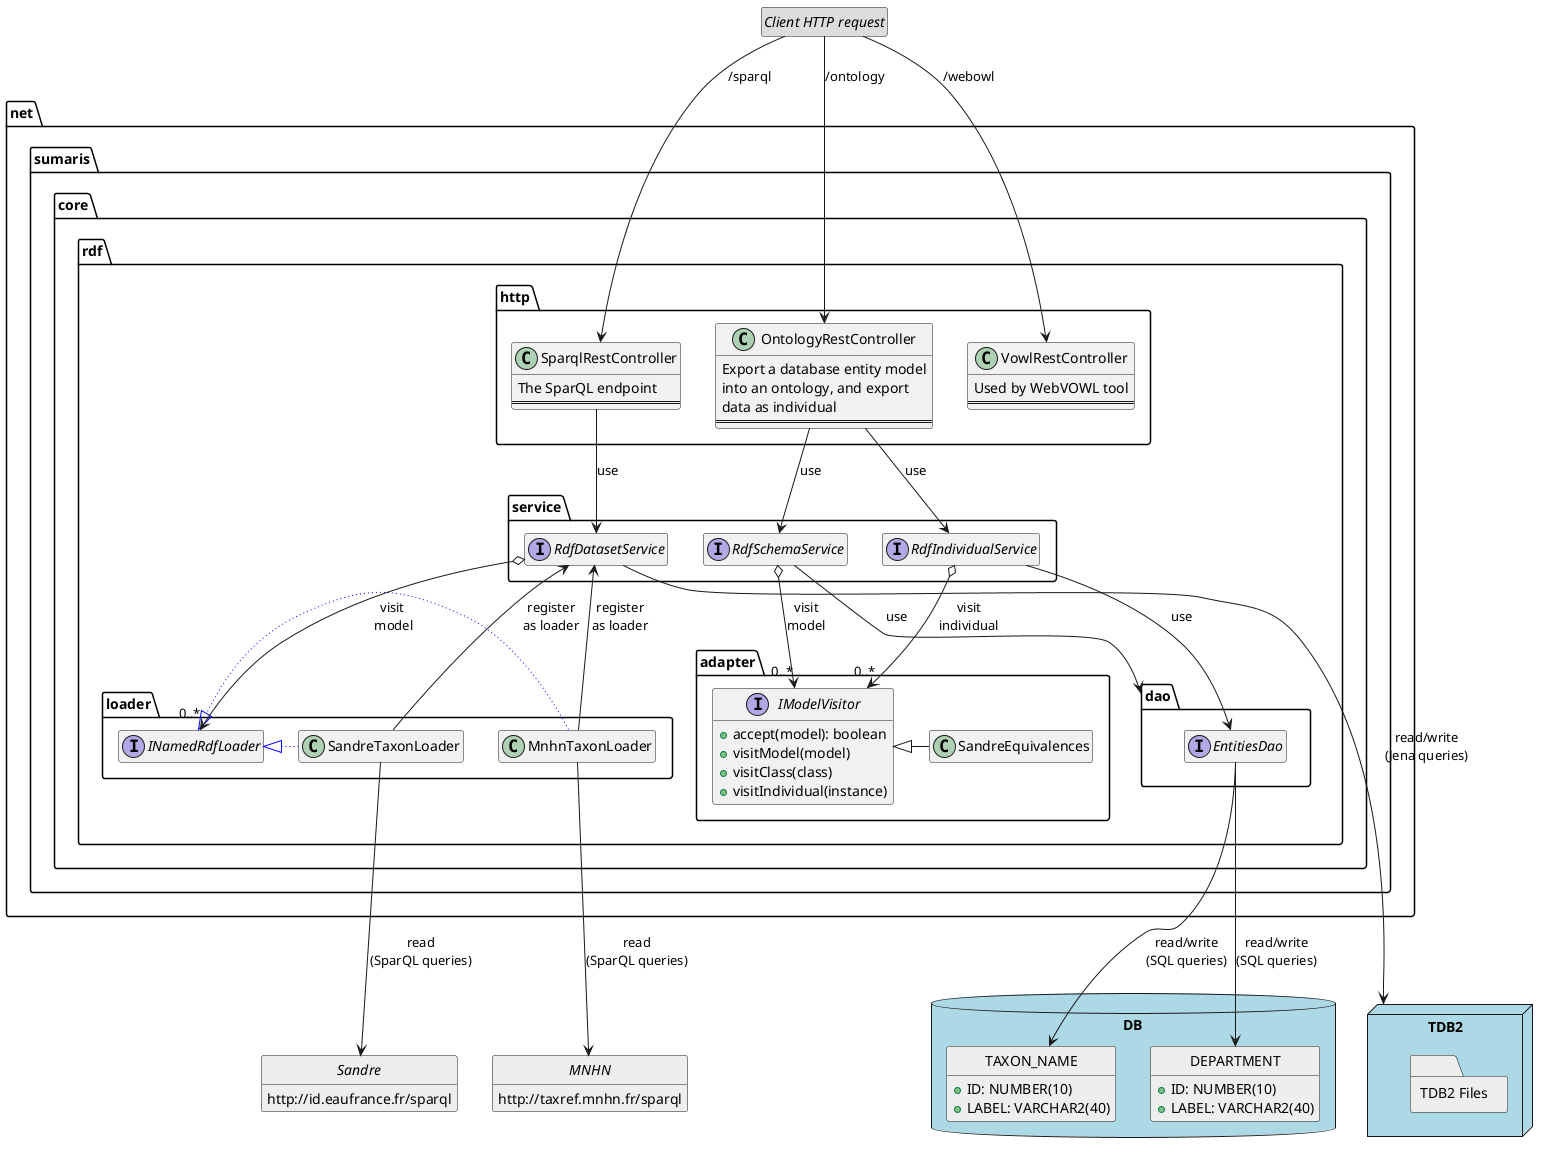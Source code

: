 @startuml
hide empty members

together {
    package DB <<Database>>  #lightblue {
        class TAXON_NAME #EEE {
            + ID: NUMBER(10)
            + LABEL: VARCHAR2(40)
        }
        class DEPARTMENT #EEE {
            + ID: NUMBER(10)
            + LABEL: VARCHAR2(40)
        }

        hide TAXON_NAME circle
        hide DEPARTMENT circle

    }

    package TDB2 <<Node>> #lightblue {
        package "TDB2 Files" <<Folder>> #EEE {

        }
    }
}

together {
    interface "Sandre" as sandreEndpoint #EEE {
      http://id.eaufrance.fr/sparql
    }
    hide sandreEndpoint circle

    interface "MNHN" as mnhnEndpoint #EEE {
      http://taxref.mnhn.fr/sparql
    }
    hide mnhnEndpoint circle

}

package "net.sumaris.core.rdf" {

    package adapter {
        interface IModelVisitor {
            + accept(model): boolean
            + visitModel(model)
            + visitClass(class)
            + visitIndividual(instance)
        }

        class SandreEquivalences

        SandreEquivalences -left-|> IModelVisitor
    }

    package dao {

        interface EntitiesDao

        EntitiesDao -down-> TAXON_NAME : read/write\n(SQL queries)
        EntitiesDao -down-> DEPARTMENT : read/write\n(SQL queries)
    }

    package loader {
        interface INamedRdfLoader

        class MnhnTaxonLoader
        class SandreTaxonLoader

        MnhnTaxonLoader -right-|> INamedRdfLoader #blue;line.dotted
        SandreTaxonLoader -left-|> INamedRdfLoader #blue;line.dotted

        MnhnTaxonLoader --> mnhnEndpoint : read\n(SparQL queries)
        SandreTaxonLoader --> sandreEndpoint : read\n(SparQL queries)
    }

    package service {
        interface RdfSchemaService
        RdfSchemaService --> dao : use

        interface RdfIndividualService
        RdfIndividualService --> EntitiesDao : use


        interface RdfDatasetService

        RdfDatasetService --> TDB2 : read/write\n(Jena queries)
        RdfDatasetService o-down-> "0..*" INamedRdfLoader : visit\n model
    }


    MnhnTaxonLoader -up-> RdfDatasetService : "register\nas loader"
    SandreTaxonLoader -up-> RdfDatasetService : "register\nas loader"
    RdfIndividualService o--> "0..*" IModelVisitor : "visit\nindividual"
    RdfSchemaService o--> "0..*" IModelVisitor : "visit\nmodel"

    package http {

        class SparqlRestController {
            The SparQL endpoint
            ==
        }
        hide SparqlRestController methods

        class OntologyRestController {
            Export a database entity model
            into an ontology, and export
            data as individual
            ==
        }

        class VowlRestController {
            Used by WebVOWL tool
            ==
        }

        SparqlRestController --> RdfDatasetService : use
        OntologyRestController --> RdfSchemaService : use
        OntologyRestController --> RdfIndividualService : use
    }

}

interface "Client HTTP request" as client #DDD
hide client circle

client --> SparqlRestController : /sparql
client --> VowlRestController : /webowl
client --> OntologyRestController : /ontology


@enduml
